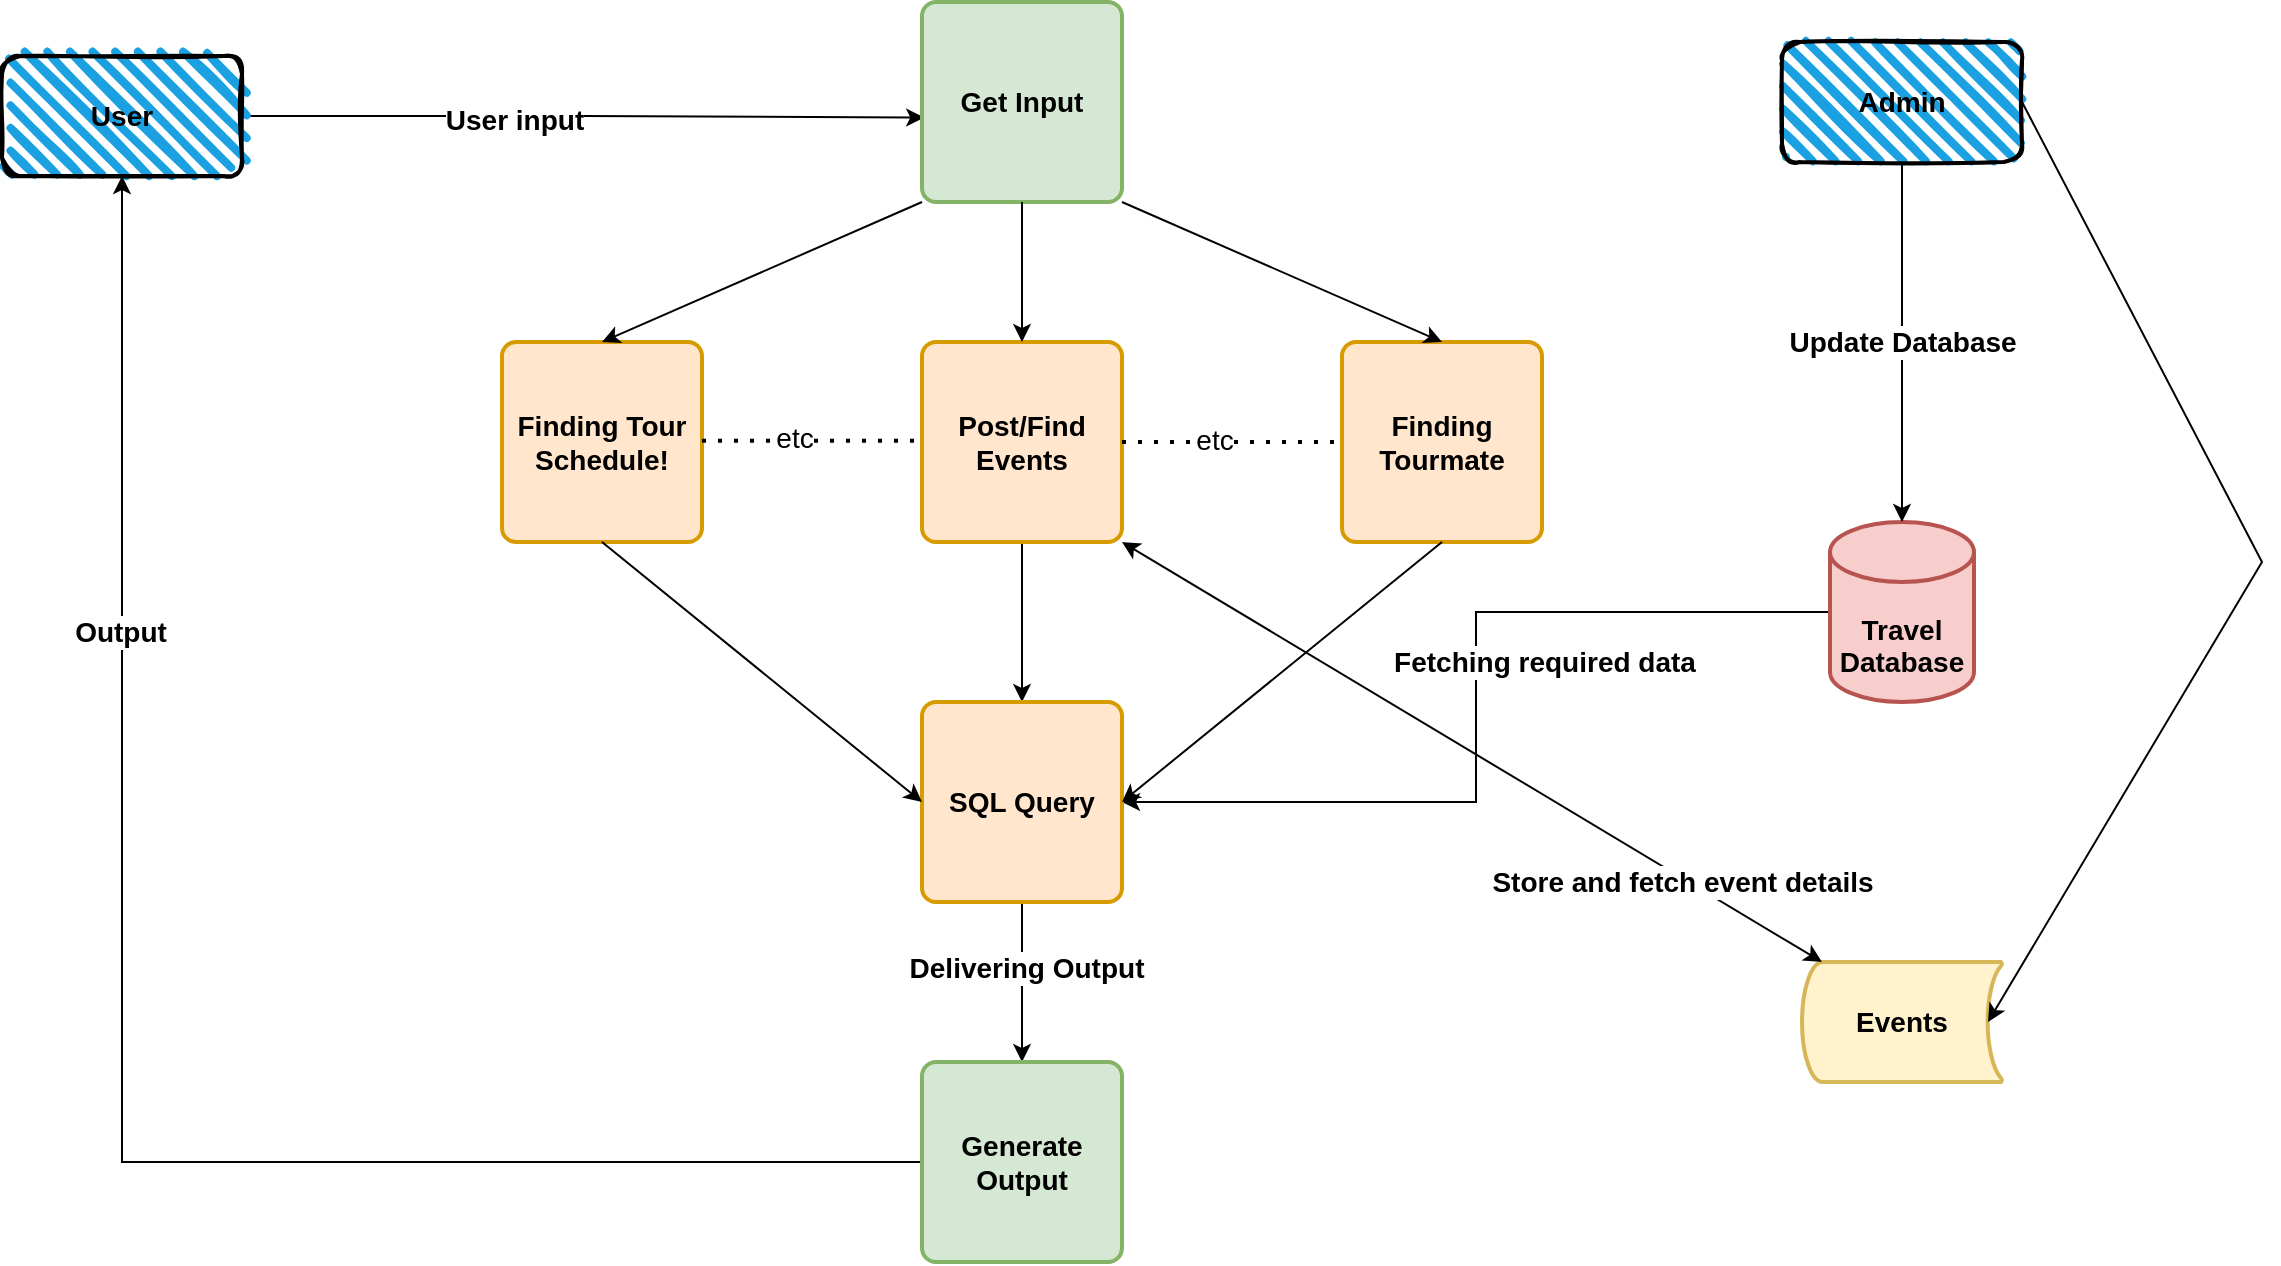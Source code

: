 <mxfile version="18.1.1" type="github">
  <diagram id="eAoMftN8fxg14D9AwdYH" name="Page-1">
    <mxGraphModel dx="2272" dy="794" grid="1" gridSize="10" guides="1" tooltips="1" connect="1" arrows="1" fold="1" page="1" pageScale="1" pageWidth="850" pageHeight="1100" math="0" shadow="0">
      <root>
        <mxCell id="0" />
        <mxCell id="1" parent="0" />
        <mxCell id="TBOhOPIbtPdTFM1R8Poz-24" style="edgeStyle=orthogonalEdgeStyle;rounded=0;orthogonalLoop=1;jettySize=auto;html=1;entryX=0.011;entryY=0.578;entryDx=0;entryDy=0;entryPerimeter=0;fontSize=14;" edge="1" parent="1" source="TBOhOPIbtPdTFM1R8Poz-13" target="TBOhOPIbtPdTFM1R8Poz-14">
          <mxGeometry relative="1" as="geometry" />
        </mxCell>
        <mxCell id="TBOhOPIbtPdTFM1R8Poz-46" value="&lt;b&gt;User input&lt;/b&gt;" style="edgeLabel;html=1;align=center;verticalAlign=middle;resizable=0;points=[];fontSize=14;" vertex="1" connectable="0" parent="TBOhOPIbtPdTFM1R8Poz-24">
          <mxGeometry x="-0.204" y="-2" relative="1" as="geometry">
            <mxPoint as="offset" />
          </mxGeometry>
        </mxCell>
        <mxCell id="TBOhOPIbtPdTFM1R8Poz-13" value="&lt;b&gt;User&lt;/b&gt;" style="rounded=1;whiteSpace=wrap;html=1;strokeWidth=2;fillWeight=4;hachureGap=8;hachureAngle=45;fillColor=#1ba1e2;sketch=1;fontSize=14;" vertex="1" parent="1">
          <mxGeometry x="-230" y="227" width="120" height="60" as="geometry" />
        </mxCell>
        <mxCell id="TBOhOPIbtPdTFM1R8Poz-14" value="&lt;b&gt;Get Input&lt;/b&gt;" style="rounded=1;whiteSpace=wrap;html=1;absoluteArcSize=1;arcSize=14;strokeWidth=2;fontSize=14;fillColor=#d5e8d4;strokeColor=#82b366;" vertex="1" parent="1">
          <mxGeometry x="230" y="200" width="100" height="100" as="geometry" />
        </mxCell>
        <mxCell id="TBOhOPIbtPdTFM1R8Poz-40" style="edgeStyle=orthogonalEdgeStyle;rounded=0;orthogonalLoop=1;jettySize=auto;html=1;exitX=0;exitY=0.5;exitDx=0;exitDy=0;exitPerimeter=0;entryX=1;entryY=0.5;entryDx=0;entryDy=0;fontSize=14;" edge="1" parent="1" source="TBOhOPIbtPdTFM1R8Poz-15" target="TBOhOPIbtPdTFM1R8Poz-22">
          <mxGeometry relative="1" as="geometry" />
        </mxCell>
        <mxCell id="TBOhOPIbtPdTFM1R8Poz-47" value="&lt;b&gt;Fetching required data&lt;/b&gt;" style="edgeLabel;html=1;align=center;verticalAlign=middle;resizable=0;points=[];fontSize=14;" vertex="1" connectable="0" parent="TBOhOPIbtPdTFM1R8Poz-40">
          <mxGeometry x="-0.386" y="-2" relative="1" as="geometry">
            <mxPoint x="-5" y="27" as="offset" />
          </mxGeometry>
        </mxCell>
        <mxCell id="TBOhOPIbtPdTFM1R8Poz-15" value="&lt;b&gt;&lt;br&gt;&lt;br&gt;Travel&lt;br&gt;Database&lt;/b&gt;" style="strokeWidth=2;html=1;shape=mxgraph.flowchart.database;whiteSpace=wrap;fontSize=14;fillColor=#f8cecc;strokeColor=#b85450;" vertex="1" parent="1">
          <mxGeometry x="684" y="460" width="72" height="90" as="geometry" />
        </mxCell>
        <mxCell id="TBOhOPIbtPdTFM1R8Poz-16" value="&lt;b&gt;Finding Tour Schedule!&lt;/b&gt;" style="rounded=1;whiteSpace=wrap;html=1;absoluteArcSize=1;arcSize=14;strokeWidth=2;fontSize=14;fillColor=#ffe6cc;strokeColor=#d79b00;" vertex="1" parent="1">
          <mxGeometry x="20" y="370" width="100" height="100" as="geometry" />
        </mxCell>
        <mxCell id="TBOhOPIbtPdTFM1R8Poz-25" value="&lt;b&gt;Update Database&lt;/b&gt;" style="edgeStyle=orthogonalEdgeStyle;rounded=0;orthogonalLoop=1;jettySize=auto;html=1;exitX=0.5;exitY=1;exitDx=0;exitDy=0;entryX=0.5;entryY=0;entryDx=0;entryDy=0;entryPerimeter=0;fontSize=14;" edge="1" parent="1" source="TBOhOPIbtPdTFM1R8Poz-18" target="TBOhOPIbtPdTFM1R8Poz-15">
          <mxGeometry relative="1" as="geometry" />
        </mxCell>
        <mxCell id="TBOhOPIbtPdTFM1R8Poz-18" value="&lt;b&gt;Admin&lt;/b&gt;" style="rounded=1;whiteSpace=wrap;html=1;strokeWidth=2;fillWeight=4;hachureGap=8;hachureAngle=45;fillColor=#1ba1e2;sketch=1;fontSize=14;" vertex="1" parent="1">
          <mxGeometry x="660" y="220" width="120" height="60" as="geometry" />
        </mxCell>
        <mxCell id="TBOhOPIbtPdTFM1R8Poz-19" value="&lt;b&gt;Events&lt;/b&gt;" style="strokeWidth=2;html=1;shape=mxgraph.flowchart.stored_data;whiteSpace=wrap;fontSize=14;fillColor=#fff2cc;strokeColor=#d6b656;" vertex="1" parent="1">
          <mxGeometry x="670" y="680" width="100" height="60" as="geometry" />
        </mxCell>
        <mxCell id="TBOhOPIbtPdTFM1R8Poz-31" style="edgeStyle=orthogonalEdgeStyle;rounded=0;orthogonalLoop=1;jettySize=auto;html=1;exitX=0.5;exitY=1;exitDx=0;exitDy=0;entryX=0.5;entryY=0;entryDx=0;entryDy=0;fontSize=14;" edge="1" parent="1" source="TBOhOPIbtPdTFM1R8Poz-20" target="TBOhOPIbtPdTFM1R8Poz-22">
          <mxGeometry relative="1" as="geometry" />
        </mxCell>
        <mxCell id="TBOhOPIbtPdTFM1R8Poz-20" value="&lt;b&gt;Post/Find Events&lt;/b&gt;" style="rounded=1;whiteSpace=wrap;html=1;absoluteArcSize=1;arcSize=14;strokeWidth=2;fontSize=14;fillColor=#ffe6cc;strokeColor=#d79b00;" vertex="1" parent="1">
          <mxGeometry x="230" y="370" width="100" height="100" as="geometry" />
        </mxCell>
        <mxCell id="TBOhOPIbtPdTFM1R8Poz-21" value="&lt;b&gt;Finding Tourmate&lt;/b&gt;" style="rounded=1;whiteSpace=wrap;html=1;absoluteArcSize=1;arcSize=14;strokeWidth=2;fontSize=14;fillColor=#ffe6cc;strokeColor=#d79b00;" vertex="1" parent="1">
          <mxGeometry x="440" y="370" width="100" height="100" as="geometry" />
        </mxCell>
        <mxCell id="TBOhOPIbtPdTFM1R8Poz-32" style="edgeStyle=orthogonalEdgeStyle;rounded=0;orthogonalLoop=1;jettySize=auto;html=1;exitX=0.5;exitY=1;exitDx=0;exitDy=0;entryX=0.5;entryY=0;entryDx=0;entryDy=0;fontSize=14;" edge="1" parent="1" source="TBOhOPIbtPdTFM1R8Poz-22" target="TBOhOPIbtPdTFM1R8Poz-23">
          <mxGeometry relative="1" as="geometry">
            <Array as="points">
              <mxPoint x="280" y="680" />
              <mxPoint x="280" y="680" />
            </Array>
          </mxGeometry>
        </mxCell>
        <mxCell id="TBOhOPIbtPdTFM1R8Poz-49" value="&lt;b&gt;Delivering Output&lt;/b&gt;" style="edgeLabel;html=1;align=center;verticalAlign=middle;resizable=0;points=[];fontSize=14;" vertex="1" connectable="0" parent="TBOhOPIbtPdTFM1R8Poz-32">
          <mxGeometry x="-0.174" y="2" relative="1" as="geometry">
            <mxPoint as="offset" />
          </mxGeometry>
        </mxCell>
        <mxCell id="TBOhOPIbtPdTFM1R8Poz-22" value="&lt;b&gt;SQL Query&lt;/b&gt;" style="rounded=1;whiteSpace=wrap;html=1;absoluteArcSize=1;arcSize=14;strokeWidth=2;fontSize=14;fillColor=#ffe6cc;strokeColor=#d79b00;" vertex="1" parent="1">
          <mxGeometry x="230" y="550" width="100" height="100" as="geometry" />
        </mxCell>
        <mxCell id="TBOhOPIbtPdTFM1R8Poz-33" style="edgeStyle=orthogonalEdgeStyle;rounded=0;orthogonalLoop=1;jettySize=auto;html=1;exitX=0;exitY=0.5;exitDx=0;exitDy=0;entryX=0.5;entryY=1;entryDx=0;entryDy=0;fontSize=14;" edge="1" parent="1" source="TBOhOPIbtPdTFM1R8Poz-23" target="TBOhOPIbtPdTFM1R8Poz-13">
          <mxGeometry relative="1" as="geometry" />
        </mxCell>
        <mxCell id="TBOhOPIbtPdTFM1R8Poz-45" value="&lt;b&gt;Output&lt;/b&gt;" style="edgeLabel;html=1;align=center;verticalAlign=middle;resizable=0;points=[];fontSize=14;" vertex="1" connectable="0" parent="TBOhOPIbtPdTFM1R8Poz-33">
          <mxGeometry x="0.49" y="1" relative="1" as="geometry">
            <mxPoint as="offset" />
          </mxGeometry>
        </mxCell>
        <mxCell id="TBOhOPIbtPdTFM1R8Poz-23" value="&lt;b&gt;Generate Output&lt;/b&gt;" style="rounded=1;whiteSpace=wrap;html=1;absoluteArcSize=1;arcSize=14;strokeWidth=2;fontSize=14;fillColor=#d5e8d4;strokeColor=#82b366;" vertex="1" parent="1">
          <mxGeometry x="230" y="730" width="100" height="100" as="geometry" />
        </mxCell>
        <mxCell id="TBOhOPIbtPdTFM1R8Poz-27" value="" style="endArrow=classic;html=1;rounded=0;fontSize=14;entryX=0.5;entryY=0;entryDx=0;entryDy=0;exitX=0;exitY=1;exitDx=0;exitDy=0;" edge="1" parent="1" source="TBOhOPIbtPdTFM1R8Poz-14" target="TBOhOPIbtPdTFM1R8Poz-16">
          <mxGeometry width="50" height="50" relative="1" as="geometry">
            <mxPoint x="200" y="310" as="sourcePoint" />
            <mxPoint x="170" y="300" as="targetPoint" />
          </mxGeometry>
        </mxCell>
        <mxCell id="TBOhOPIbtPdTFM1R8Poz-29" value="" style="endArrow=classic;html=1;rounded=0;fontSize=14;exitX=0.5;exitY=1;exitDx=0;exitDy=0;entryX=0.5;entryY=0;entryDx=0;entryDy=0;" edge="1" parent="1" source="TBOhOPIbtPdTFM1R8Poz-14" target="TBOhOPIbtPdTFM1R8Poz-20">
          <mxGeometry width="50" height="50" relative="1" as="geometry">
            <mxPoint x="290" y="337" as="sourcePoint" />
            <mxPoint x="340" y="287" as="targetPoint" />
          </mxGeometry>
        </mxCell>
        <mxCell id="TBOhOPIbtPdTFM1R8Poz-30" value="" style="endArrow=classic;html=1;rounded=0;fontSize=14;exitX=1;exitY=1;exitDx=0;exitDy=0;entryX=0.5;entryY=0;entryDx=0;entryDy=0;" edge="1" parent="1" source="TBOhOPIbtPdTFM1R8Poz-14" target="TBOhOPIbtPdTFM1R8Poz-21">
          <mxGeometry width="50" height="50" relative="1" as="geometry">
            <mxPoint x="390" y="310" as="sourcePoint" />
            <mxPoint x="440" y="260" as="targetPoint" />
          </mxGeometry>
        </mxCell>
        <mxCell id="TBOhOPIbtPdTFM1R8Poz-36" value="" style="endArrow=classic;startArrow=classic;html=1;rounded=0;fontSize=14;exitX=1;exitY=1;exitDx=0;exitDy=0;entryX=0.1;entryY=0;entryDx=0;entryDy=0;entryPerimeter=0;" edge="1" parent="1" source="TBOhOPIbtPdTFM1R8Poz-20" target="TBOhOPIbtPdTFM1R8Poz-19">
          <mxGeometry width="50" height="50" relative="1" as="geometry">
            <mxPoint x="420" y="560" as="sourcePoint" />
            <mxPoint x="470" y="510" as="targetPoint" />
          </mxGeometry>
        </mxCell>
        <mxCell id="TBOhOPIbtPdTFM1R8Poz-48" value="&lt;b&gt;Store and fetch event details&lt;/b&gt;" style="edgeLabel;html=1;align=center;verticalAlign=middle;resizable=0;points=[];fontSize=14;" vertex="1" connectable="0" parent="TBOhOPIbtPdTFM1R8Poz-36">
          <mxGeometry x="0.217" relative="1" as="geometry">
            <mxPoint x="67" y="42" as="offset" />
          </mxGeometry>
        </mxCell>
        <mxCell id="TBOhOPIbtPdTFM1R8Poz-38" value="" style="endArrow=classic;html=1;rounded=0;fontSize=14;entryX=0.93;entryY=0.5;entryDx=0;entryDy=0;entryPerimeter=0;" edge="1" parent="1" target="TBOhOPIbtPdTFM1R8Poz-19">
          <mxGeometry width="50" height="50" relative="1" as="geometry">
            <mxPoint x="780" y="250" as="sourcePoint" />
            <mxPoint x="830" y="200" as="targetPoint" />
            <Array as="points">
              <mxPoint x="900" y="480" />
            </Array>
          </mxGeometry>
        </mxCell>
        <mxCell id="TBOhOPIbtPdTFM1R8Poz-43" value="" style="endArrow=classic;html=1;rounded=0;fontSize=14;exitX=0.5;exitY=1;exitDx=0;exitDy=0;entryX=0;entryY=0.5;entryDx=0;entryDy=0;" edge="1" parent="1" source="TBOhOPIbtPdTFM1R8Poz-16" target="TBOhOPIbtPdTFM1R8Poz-22">
          <mxGeometry width="50" height="50" relative="1" as="geometry">
            <mxPoint x="80" y="590" as="sourcePoint" />
            <mxPoint x="130" y="540" as="targetPoint" />
          </mxGeometry>
        </mxCell>
        <mxCell id="TBOhOPIbtPdTFM1R8Poz-44" value="" style="endArrow=classic;html=1;rounded=0;fontSize=14;entryX=1;entryY=0.5;entryDx=0;entryDy=0;" edge="1" parent="1" target="TBOhOPIbtPdTFM1R8Poz-22">
          <mxGeometry width="50" height="50" relative="1" as="geometry">
            <mxPoint x="490" y="470" as="sourcePoint" />
            <mxPoint x="540" y="420" as="targetPoint" />
          </mxGeometry>
        </mxCell>
        <mxCell id="TBOhOPIbtPdTFM1R8Poz-50" value="" style="endArrow=none;dashed=1;html=1;dashPattern=1 3;strokeWidth=2;rounded=0;fontSize=14;exitX=1;exitY=0.5;exitDx=0;exitDy=0;entryX=0;entryY=0.5;entryDx=0;entryDy=0;" edge="1" parent="1" source="TBOhOPIbtPdTFM1R8Poz-20" target="TBOhOPIbtPdTFM1R8Poz-21">
          <mxGeometry width="50" height="50" relative="1" as="geometry">
            <mxPoint x="345" y="419.41" as="sourcePoint" />
            <mxPoint x="425" y="419.41" as="targetPoint" />
          </mxGeometry>
        </mxCell>
        <mxCell id="TBOhOPIbtPdTFM1R8Poz-53" value="etc" style="edgeLabel;html=1;align=center;verticalAlign=middle;resizable=0;points=[];fontSize=14;" vertex="1" connectable="0" parent="TBOhOPIbtPdTFM1R8Poz-50">
          <mxGeometry x="-0.166" y="1" relative="1" as="geometry">
            <mxPoint as="offset" />
          </mxGeometry>
        </mxCell>
        <mxCell id="TBOhOPIbtPdTFM1R8Poz-51" value="" style="endArrow=none;dashed=1;html=1;dashPattern=1 3;strokeWidth=2;rounded=0;fontSize=14;exitX=1;exitY=0.5;exitDx=0;exitDy=0;entryX=0;entryY=0.5;entryDx=0;entryDy=0;" edge="1" parent="1">
          <mxGeometry width="50" height="50" relative="1" as="geometry">
            <mxPoint x="120.0" y="419.41" as="sourcePoint" />
            <mxPoint x="230.0" y="419.41" as="targetPoint" />
          </mxGeometry>
        </mxCell>
        <mxCell id="TBOhOPIbtPdTFM1R8Poz-52" value="etc" style="edgeLabel;html=1;align=center;verticalAlign=middle;resizable=0;points=[];fontSize=14;" vertex="1" connectable="0" parent="TBOhOPIbtPdTFM1R8Poz-51">
          <mxGeometry x="-0.171" y="2" relative="1" as="geometry">
            <mxPoint as="offset" />
          </mxGeometry>
        </mxCell>
      </root>
    </mxGraphModel>
  </diagram>
</mxfile>
